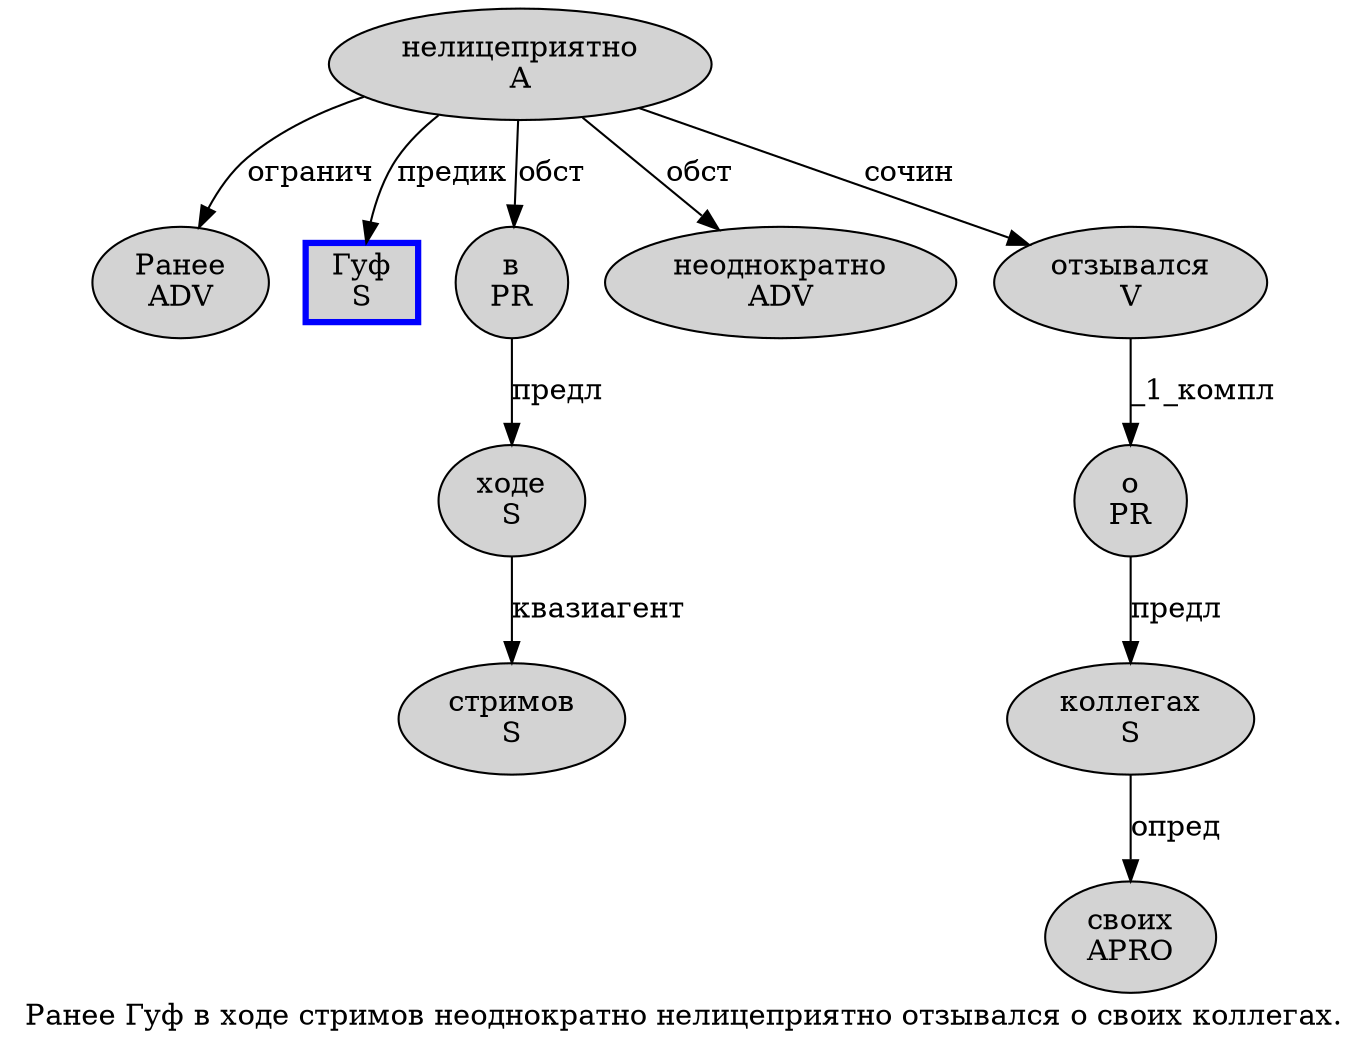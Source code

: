 digraph SENTENCE_403 {
	graph [label="Ранее Гуф в ходе стримов неоднократно нелицеприятно отзывался о своих коллегах."]
	node [style=filled]
		0 [label="Ранее
ADV" color="" fillcolor=lightgray penwidth=1 shape=ellipse]
		1 [label="Гуф
S" color=blue fillcolor=lightgray penwidth=3 shape=box]
		2 [label="в
PR" color="" fillcolor=lightgray penwidth=1 shape=ellipse]
		3 [label="ходе
S" color="" fillcolor=lightgray penwidth=1 shape=ellipse]
		4 [label="стримов
S" color="" fillcolor=lightgray penwidth=1 shape=ellipse]
		5 [label="неоднократно
ADV" color="" fillcolor=lightgray penwidth=1 shape=ellipse]
		6 [label="нелицеприятно
A" color="" fillcolor=lightgray penwidth=1 shape=ellipse]
		7 [label="отзывался
V" color="" fillcolor=lightgray penwidth=1 shape=ellipse]
		8 [label="о
PR" color="" fillcolor=lightgray penwidth=1 shape=ellipse]
		9 [label="своих
APRO" color="" fillcolor=lightgray penwidth=1 shape=ellipse]
		10 [label="коллегах
S" color="" fillcolor=lightgray penwidth=1 shape=ellipse]
			6 -> 0 [label="огранич"]
			6 -> 1 [label="предик"]
			6 -> 2 [label="обст"]
			6 -> 5 [label="обст"]
			6 -> 7 [label="сочин"]
			8 -> 10 [label="предл"]
			2 -> 3 [label="предл"]
			3 -> 4 [label="квазиагент"]
			7 -> 8 [label="_1_компл"]
			10 -> 9 [label="опред"]
}